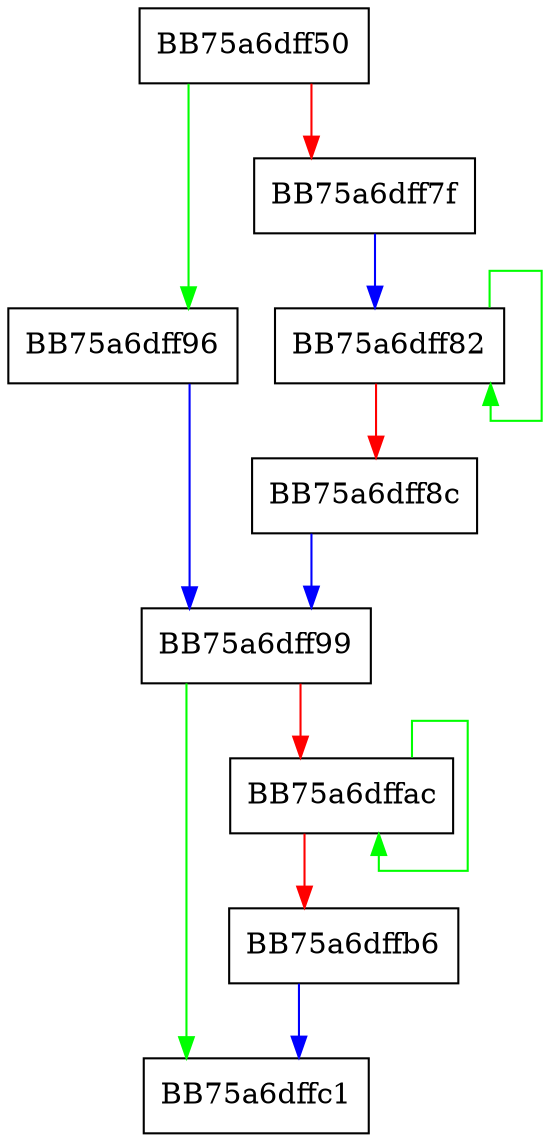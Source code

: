 digraph WPP_SF_LLISSL {
  node [shape="box"];
  graph [splines=ortho];
  BB75a6dff50 -> BB75a6dff96 [color="green"];
  BB75a6dff50 -> BB75a6dff7f [color="red"];
  BB75a6dff7f -> BB75a6dff82 [color="blue"];
  BB75a6dff82 -> BB75a6dff82 [color="green"];
  BB75a6dff82 -> BB75a6dff8c [color="red"];
  BB75a6dff8c -> BB75a6dff99 [color="blue"];
  BB75a6dff96 -> BB75a6dff99 [color="blue"];
  BB75a6dff99 -> BB75a6dffc1 [color="green"];
  BB75a6dff99 -> BB75a6dffac [color="red"];
  BB75a6dffac -> BB75a6dffac [color="green"];
  BB75a6dffac -> BB75a6dffb6 [color="red"];
  BB75a6dffb6 -> BB75a6dffc1 [color="blue"];
}